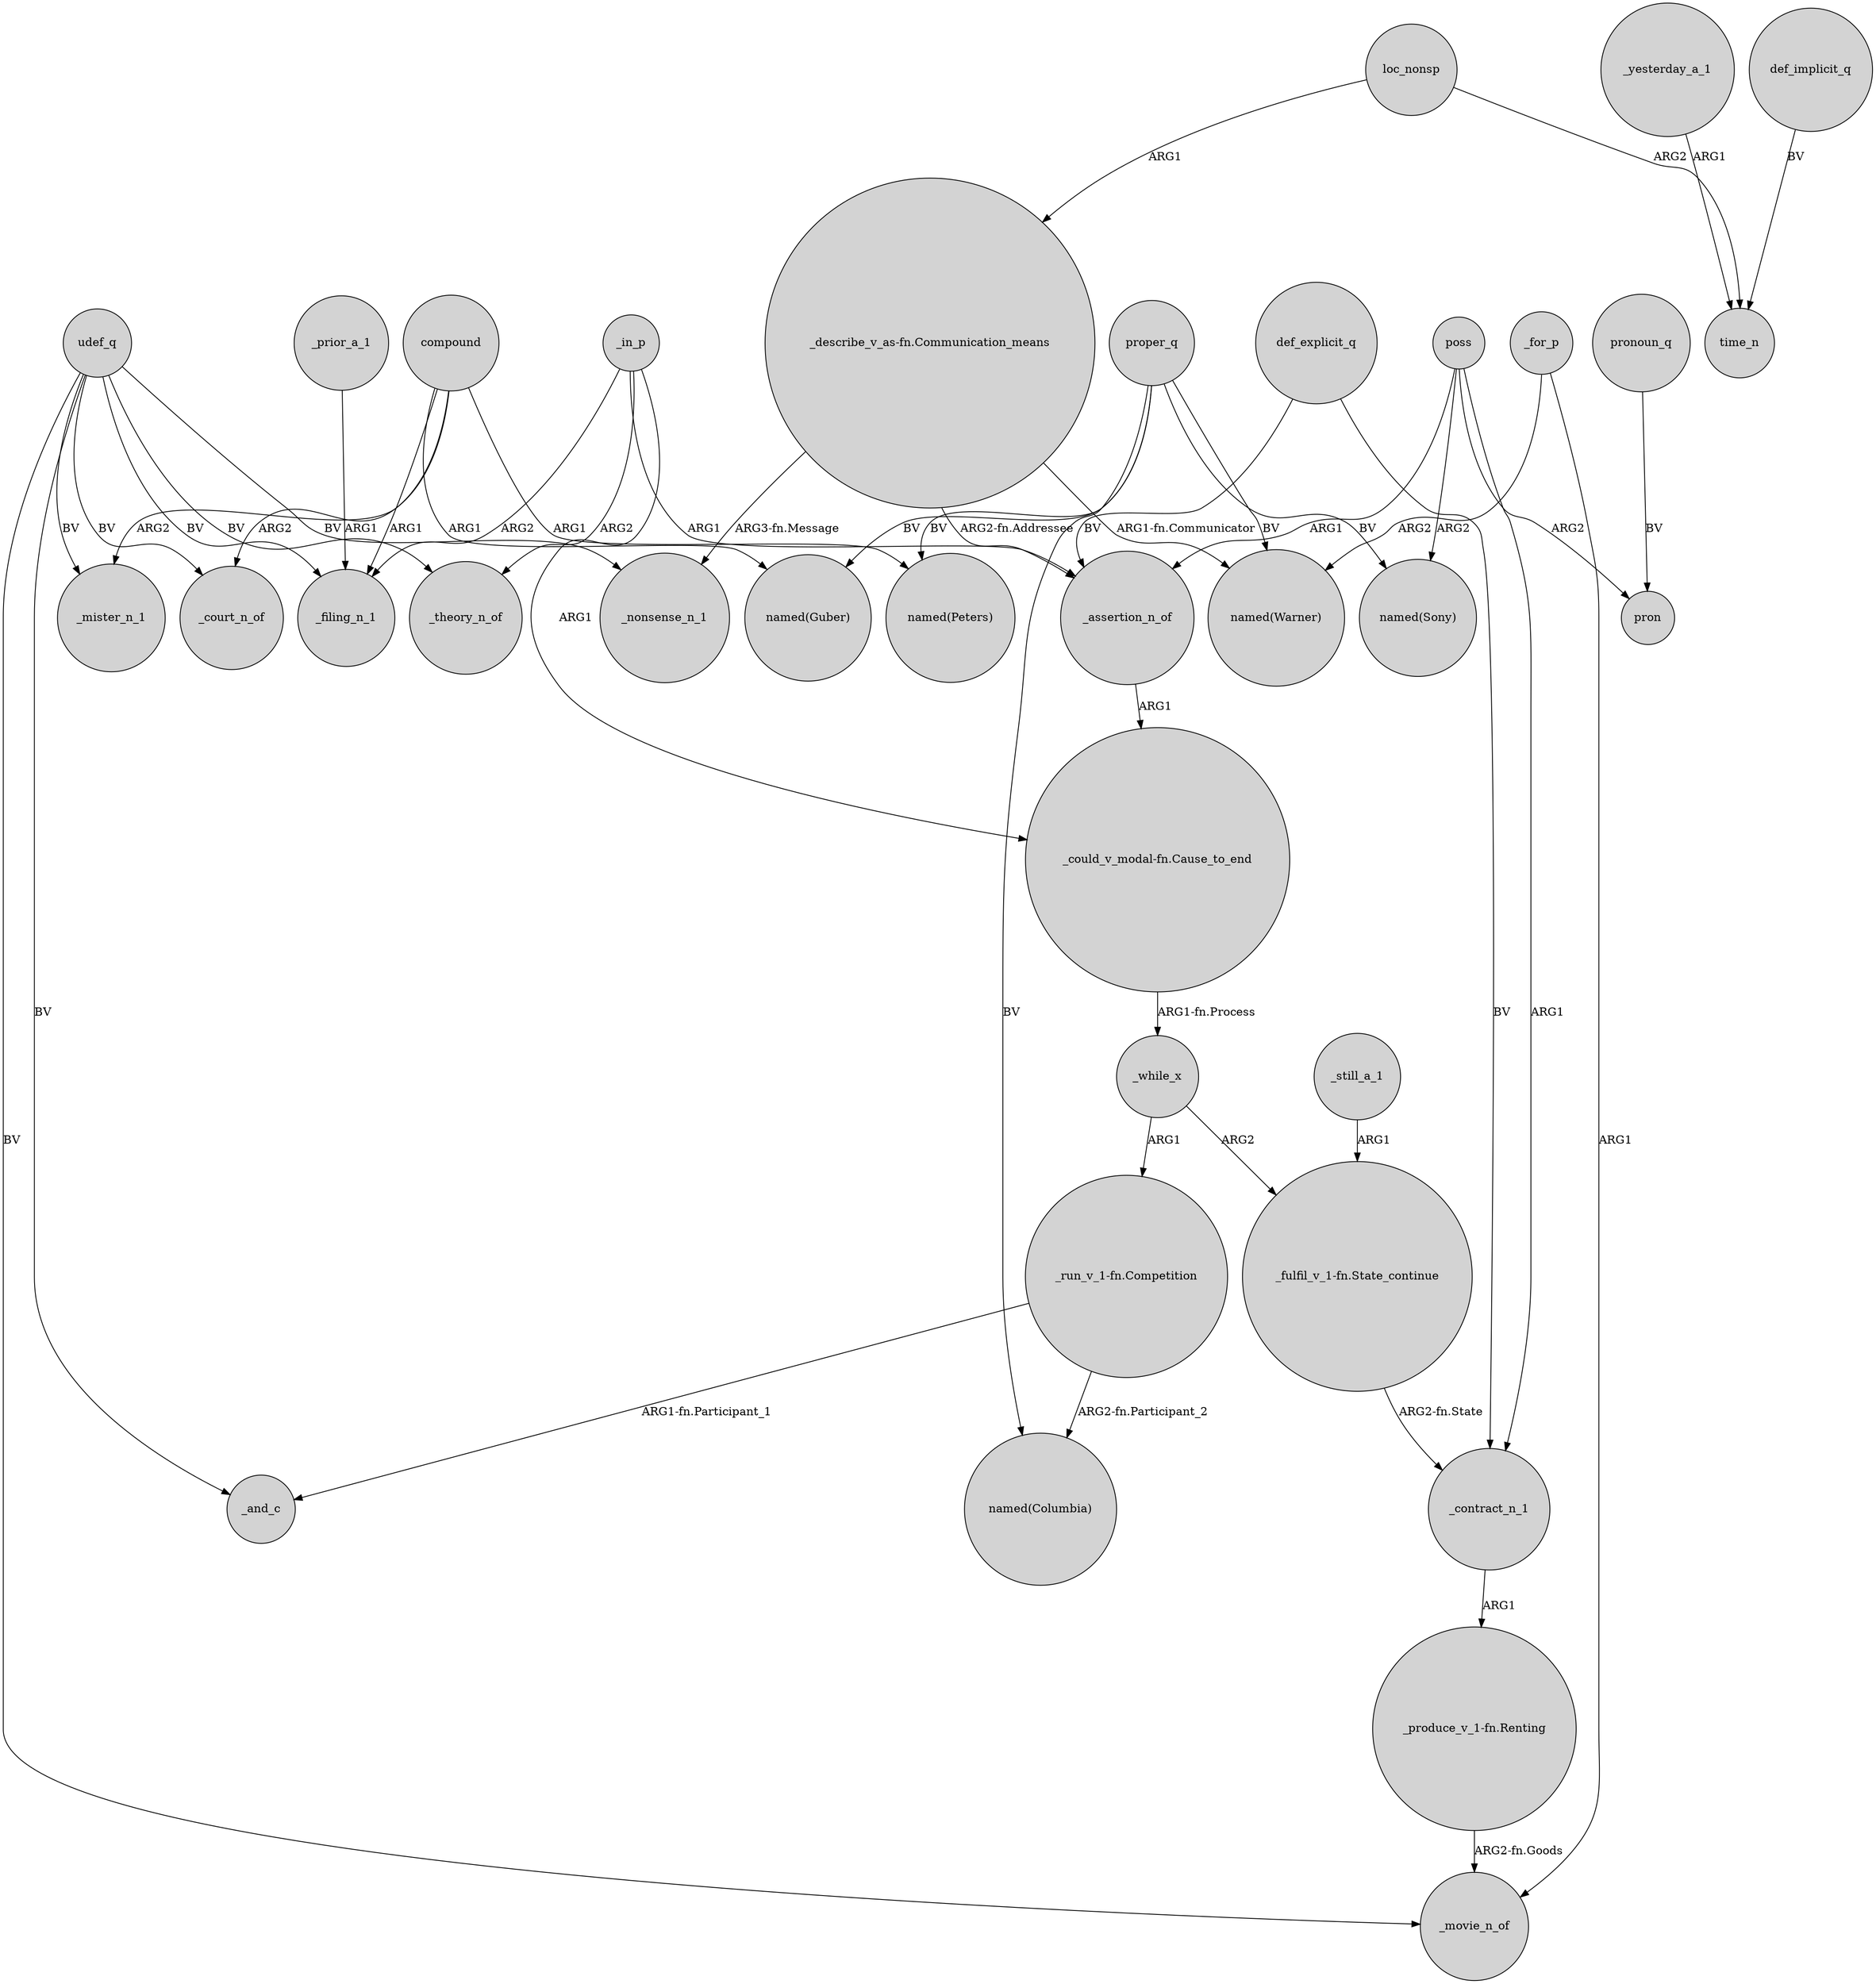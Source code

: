 digraph {
	node [shape=circle style=filled]
	compound -> _mister_n_1 [label=ARG2]
	_in_p -> _assertion_n_of [label=ARG1]
	_for_p -> "named(Warner)" [label=ARG2]
	compound -> "named(Peters)" [label=ARG1]
	"_describe_v_as-fn.Communication_means" -> _assertion_n_of [label="ARG2-fn.Addressee"]
	"_describe_v_as-fn.Communication_means" -> _nonsense_n_1 [label="ARG3-fn.Message"]
	_while_x -> "_run_v_1-fn.Competition" [label=ARG1]
	compound -> _court_n_of [label=ARG2]
	proper_q -> "named(Peters)" [label=BV]
	udef_q -> _filing_n_1 [label=BV]
	"_produce_v_1-fn.Renting" -> _movie_n_of [label="ARG2-fn.Goods"]
	"_fulfil_v_1-fn.State_continue" -> _contract_n_1 [label="ARG2-fn.State"]
	_in_p -> "_could_v_modal-fn.Cause_to_end" [label=ARG1]
	_in_p -> _theory_n_of [label=ARG2]
	udef_q -> _theory_n_of [label=BV]
	_yesterday_a_1 -> time_n [label=ARG1]
	"_run_v_1-fn.Competition" -> _and_c [label="ARG1-fn.Participant_1"]
	compound -> _filing_n_1 [label=ARG1]
	_while_x -> "_fulfil_v_1-fn.State_continue" [label=ARG2]
	_prior_a_1 -> _filing_n_1 [label=ARG1]
	udef_q -> _and_c [label=BV]
	udef_q -> _mister_n_1 [label=BV]
	udef_q -> _nonsense_n_1 [label=BV]
	_assertion_n_of -> "_could_v_modal-fn.Cause_to_end" [label=ARG1]
	udef_q -> _movie_n_of [label=BV]
	proper_q -> "named(Sony)" [label=BV]
	pronoun_q -> pron [label=BV]
	"_could_v_modal-fn.Cause_to_end" -> _while_x [label="ARG1-fn.Process"]
	"_run_v_1-fn.Competition" -> "named(Columbia)" [label="ARG2-fn.Participant_2"]
	poss -> pron [label=ARG2]
	"_describe_v_as-fn.Communication_means" -> "named(Warner)" [label="ARG1-fn.Communicator"]
	_for_p -> _movie_n_of [label=ARG1]
	poss -> _contract_n_1 [label=ARG1]
	_contract_n_1 -> "_produce_v_1-fn.Renting" [label=ARG1]
	poss -> _assertion_n_of [label=ARG1]
	proper_q -> "named(Columbia)" [label=BV]
	_still_a_1 -> "_fulfil_v_1-fn.State_continue" [label=ARG1]
	proper_q -> "named(Guber)" [label=BV]
	proper_q -> "named(Warner)" [label=BV]
	udef_q -> _court_n_of [label=BV]
	def_explicit_q -> _contract_n_1 [label=BV]
	loc_nonsp -> time_n [label=ARG2]
	def_explicit_q -> _assertion_n_of [label=BV]
	_in_p -> _filing_n_1 [label=ARG2]
	poss -> "named(Sony)" [label=ARG2]
	def_implicit_q -> time_n [label=BV]
	compound -> "named(Guber)" [label=ARG1]
	loc_nonsp -> "_describe_v_as-fn.Communication_means" [label=ARG1]
}
